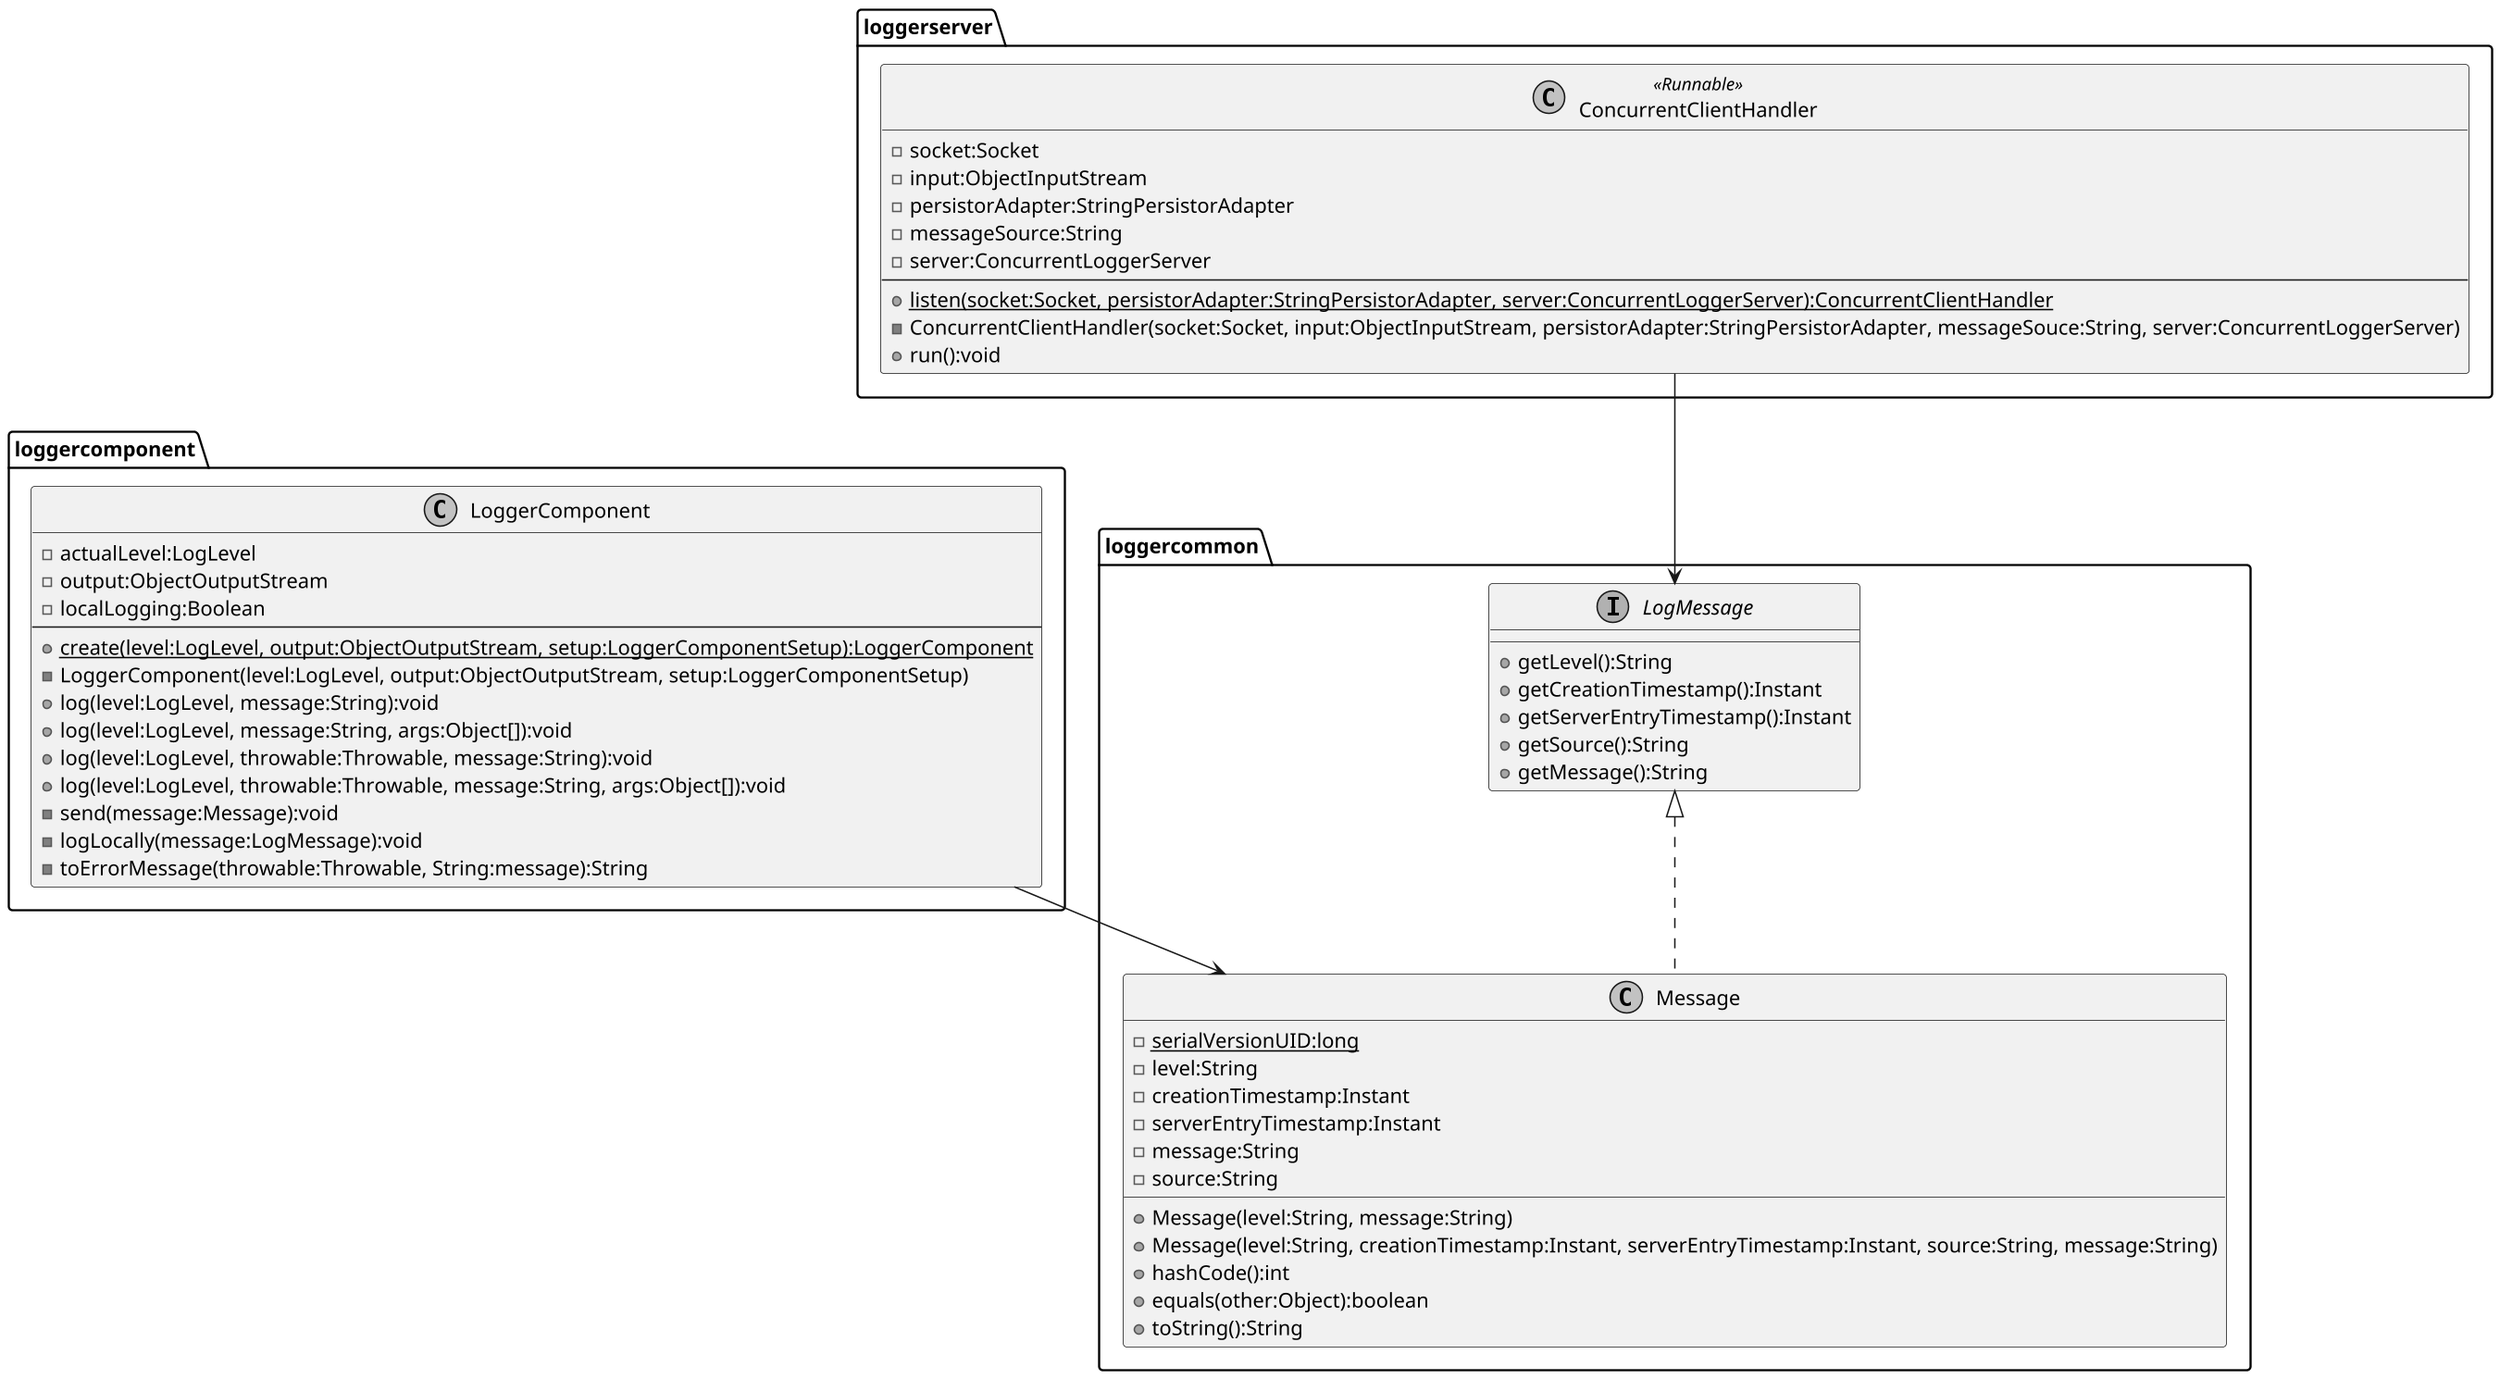 @startuml

skinparam monochrome true
skinparam defaultFontName Droid Sans
skinparam dpi 150

package "loggercommon" {
    interface LogMessage {
        + getLevel():String
        + getCreationTimestamp():Instant
        + getServerEntryTimestamp():Instant
        + getSource():String
        + getMessage():String
    }
    class Message {
        {static} - serialVersionUID:long
        - level:String
        - creationTimestamp:Instant
        - serverEntryTimestamp:Instant
        - message:String
        - source:String
        + Message(level:String, message:String)
        + Message(level:String, creationTimestamp:Instant, serverEntryTimestamp:Instant, source:String, message:String)
        + hashCode():int
        + equals(other:Object):boolean
        + toString():String
    }
    LogMessage <|.. Message
}

package "loggercomponent" {
    class LoggerComponent {
        - actualLevel:LogLevel
        - output:ObjectOutputStream
        - localLogging:Boolean
        ---
        {static} + create(level:LogLevel, output:ObjectOutputStream, setup:LoggerComponentSetup):LoggerComponent
        - LoggerComponent(level:LogLevel, output:ObjectOutputStream, setup:LoggerComponentSetup)
        + log(level:LogLevel, message:String):void
        + log(level:LogLevel, message:String, args:Object[]):void
        + log(level:LogLevel, throwable:Throwable, message:String):void
        + log(level:LogLevel, throwable:Throwable, message:String, args:Object[]):void
        - send(message:Message):void
        - logLocally(message:LogMessage):void
        - toErrorMessage(throwable:Throwable, String:message):String
    }
}

package "loggerserver" {
    class ConcurrentClientHandler << Runnable >> {
        - socket:Socket
        - input:ObjectInputStream
        - persistorAdapter:StringPersistorAdapter
        - messageSource:String
        - server:ConcurrentLoggerServer
        ---
        {static} + listen(socket:Socket, persistorAdapter:StringPersistorAdapter, server:ConcurrentLoggerServer):ConcurrentClientHandler
        - ConcurrentClientHandler(socket:Socket, input:ObjectInputStream, persistorAdapter:StringPersistorAdapter, messageSouce:String, server:ConcurrentLoggerServer)
        + run():void
    }
}

LoggerComponent --> Message
ConcurrentClientHandler --> LogMessage

@enduml
